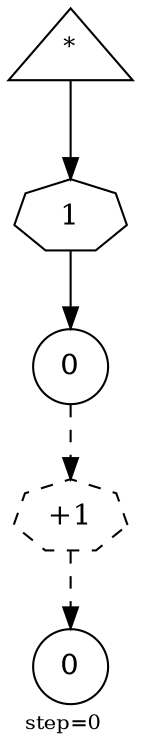 digraph {
  graph  [labelloc=bottom,labeljust=left,fontsize="10",label="step=0"];
  "86" [shape=triangle,peripheries="1",label=<<SUP>*</SUP>>,labelfontcolor=black,color=black];
  "87" [shape=circle,peripheries="1",label=<0>,labelfontcolor=black,color=black];
  "89" [shape=circle,peripheries="1",label=<0>,labelfontcolor=black,color=black];
  "88" [label=<1>,peripheries="1",color=black,shape=septagon];
  "86" -> "88" [color=black];
  "88" -> "87" [color=black];
  "90" [label=<+1>,peripheries="1",color=black,style=dashed,shape=septagon];
  "87" -> "90" [style=dashed,color=black];
  "90" -> "89" [style=dashed,color=black];
}